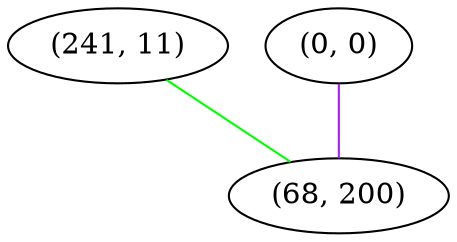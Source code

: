 graph "" {
"(241, 11)";
"(0, 0)";
"(68, 200)";
"(241, 11)" -- "(68, 200)"  [color=green, key=0, weight=2];
"(0, 0)" -- "(68, 200)"  [color=purple, key=0, weight=4];
}
